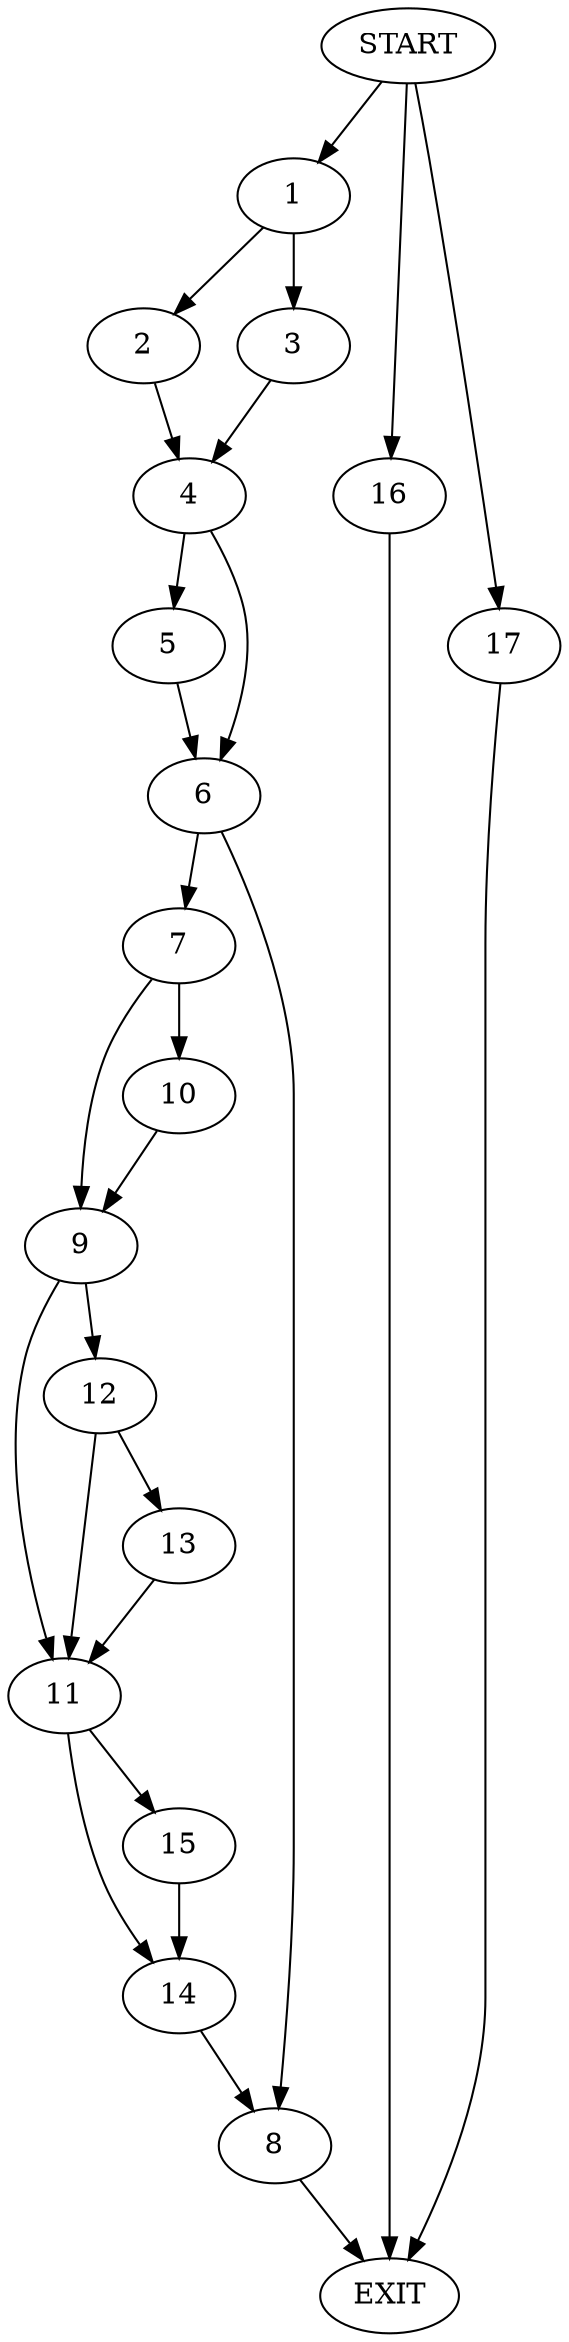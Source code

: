 digraph {
0 [label="START"]
18 [label="EXIT"]
0 -> 1
1 -> 2
1 -> 3
3 -> 4
2 -> 4
4 -> 5
4 -> 6
5 -> 6
6 -> 7
6 -> 8
7 -> 9
7 -> 10
8 -> 18
9 -> 11
9 -> 12
10 -> 9
12 -> 11
12 -> 13
11 -> 14
11 -> 15
13 -> 11
14 -> 8
15 -> 14
0 -> 16
16 -> 18
0 -> 17
17 -> 18
}
